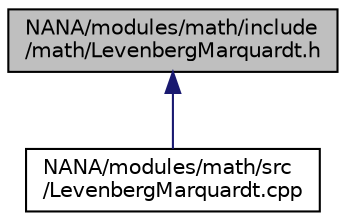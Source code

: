 digraph "NANA/modules/math/include/math/LevenbergMarquardt.h"
{
 // LATEX_PDF_SIZE
  edge [fontname="Helvetica",fontsize="10",labelfontname="Helvetica",labelfontsize="10"];
  node [fontname="Helvetica",fontsize="10",shape=record];
  Node1 [label="NANA/modules/math/include\l/math/LevenbergMarquardt.h",height=0.2,width=0.4,color="black", fillcolor="grey75", style="filled", fontcolor="black",tooltip="实现列文伯格-马夸尔特算法"];
  Node1 -> Node2 [dir="back",color="midnightblue",fontsize="10",style="solid",fontname="Helvetica"];
  Node2 [label="NANA/modules/math/src\l/LevenbergMarquardt.cpp",height=0.2,width=0.4,color="black", fillcolor="white", style="filled",URL="$_levenberg_marquardt_8cpp_source.html",tooltip=" "];
}
